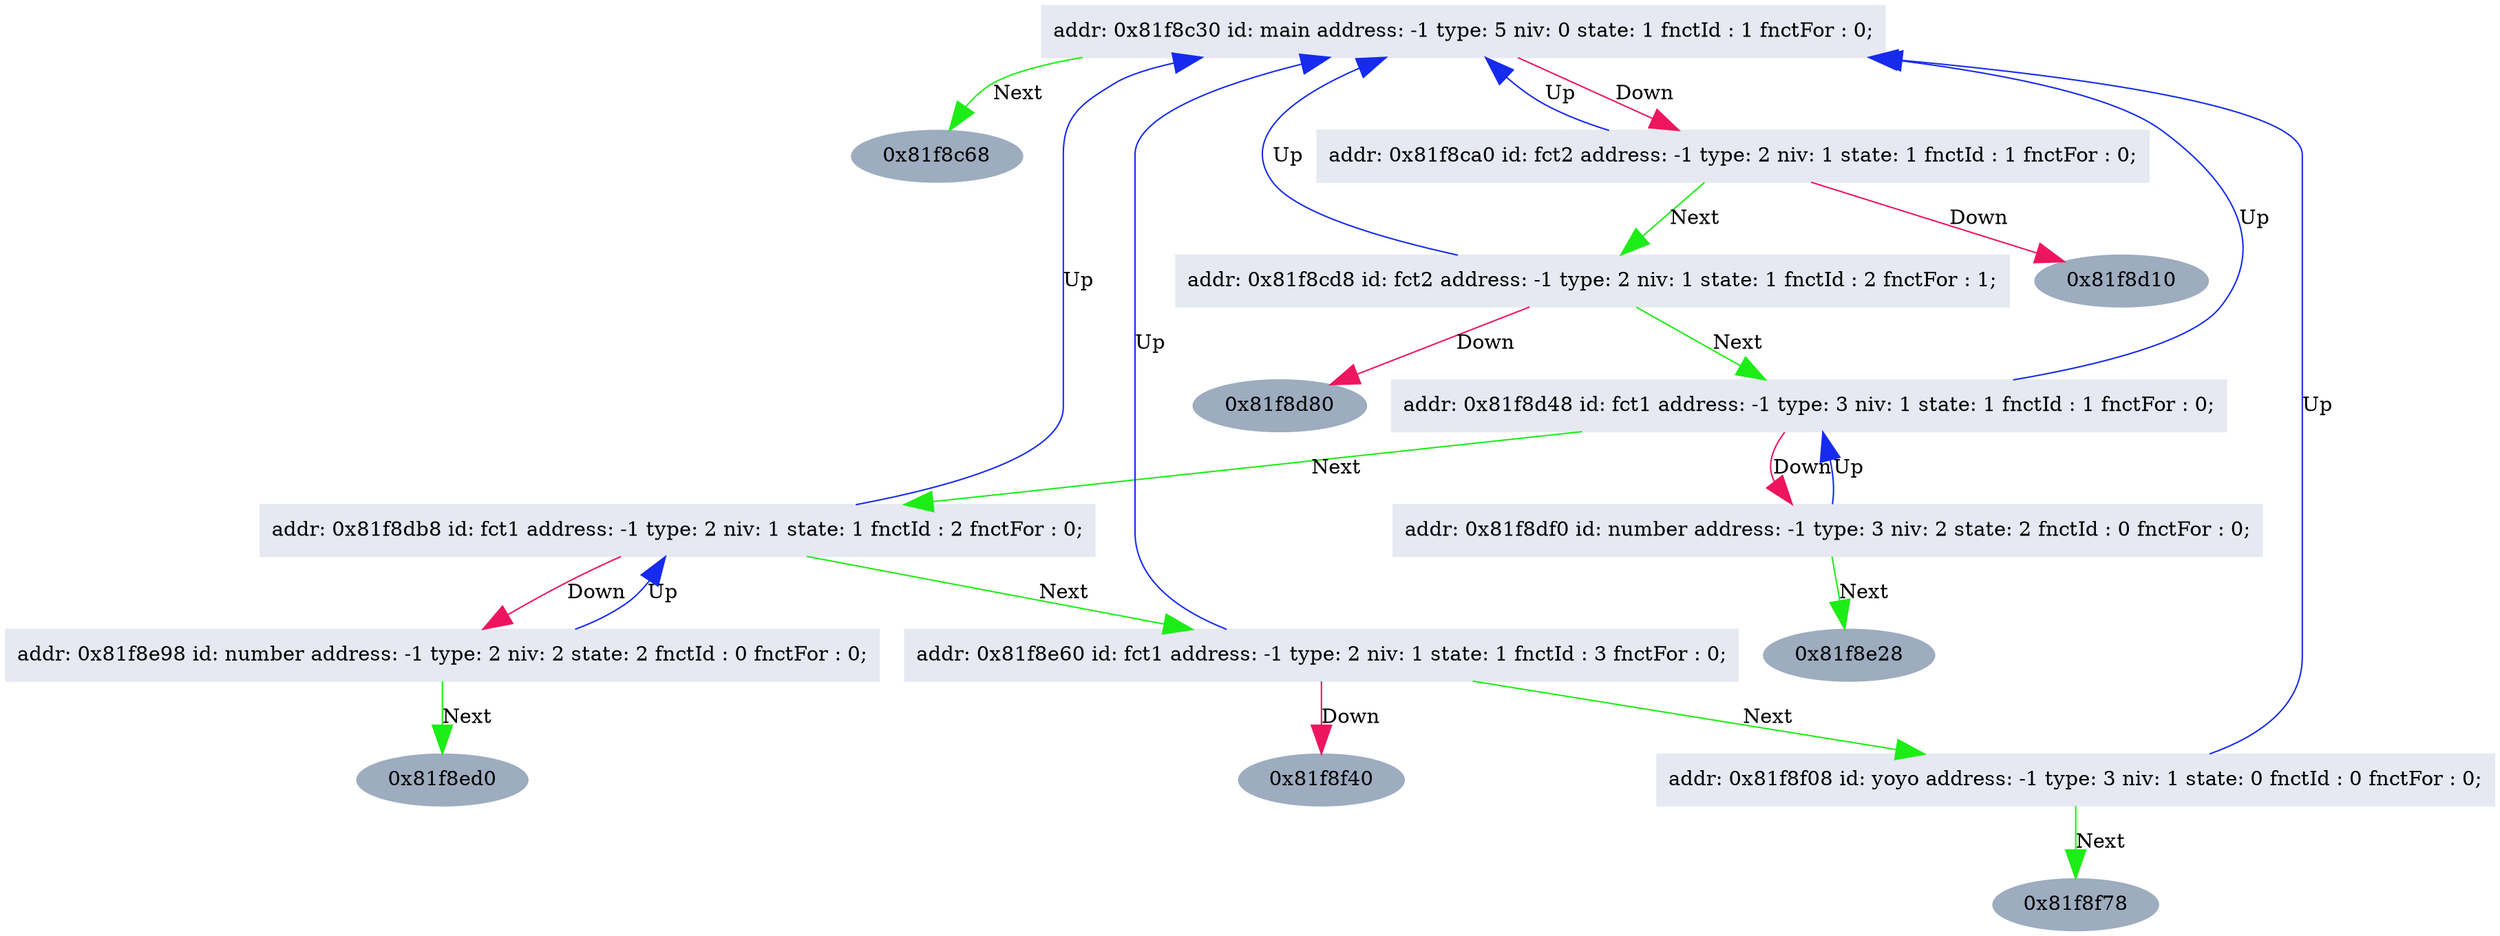 //dot -Tjpg -oArbreGraph.jpg ArbreGraph.dot
digraph LSD12{
	bgcolor=white
	node [color="#9DACBF", fontcolor="#000000", style=filled];
	edge [arrowsize=2, color="#000000"];

// A remplacer avec ce qu'il y a entre ";*** BEGIN printTreeGraphViz(..) +locations ***" et ";*** END printTreeGraphViz(..) +locations ***"

"0x81f8c30";
"0x81f8c30"[shape=box, color="#e6e8f2", fontcolor="#000000",label="addr: 0x81f8c30 id: main address: -1 type: 5 niv: 0 state: 1 fnctId : 1 fnctFor : 0;"];
"0x81f8c30" -> "0x81f8c68" [color="#1DED16", label="Next"];
"0x81f8c30" -> "0x81f8ca0"[color="#ED165E", label="Down"];
"0x81f8ca0";
"0x81f8ca0"[shape=box, color="#e6e8f2", fontcolor="#000000",label="addr: 0x81f8ca0 id: fct2 address: -1 type: 2 niv: 1 state: 1 fnctId : 1 fnctFor : 0;"];
"0x81f8ca0" -> "0x81f8cd8" [color="#1DED16", label="Next"];
"0x81f8ca0" -> "0x81f8d10"[color="#ED165E", label="Down"];
"0x81f8ca0" -> "0x81f8c30"[color="#162BED", label="Up"];
"0x81f8cd8";
"0x81f8cd8"[shape=box, color="#e6e8f2", fontcolor="#000000",label="addr: 0x81f8cd8 id: fct2 address: -1 type: 2 niv: 1 state: 1 fnctId : 2 fnctFor : 1;"];
"0x81f8cd8" -> "0x81f8d48" [color="#1DED16", label="Next"];
"0x81f8cd8" -> "0x81f8d80"[color="#ED165E", label="Down"];
"0x81f8cd8" -> "0x81f8c30"[color="#162BED", label="Up"];
"0x81f8d48";
"0x81f8d48"[shape=box, color="#e6e8f2", fontcolor="#000000",label="addr: 0x81f8d48 id: fct1 address: -1 type: 3 niv: 1 state: 1 fnctId : 1 fnctFor : 0;"];
"0x81f8d48" -> "0x81f8db8" [color="#1DED16", label="Next"];
"0x81f8d48" -> "0x81f8df0"[color="#ED165E", label="Down"];
"0x81f8d48" -> "0x81f8c30"[color="#162BED", label="Up"];
"0x81f8df0";
"0x81f8df0"[shape=box, color="#e6e8f2", fontcolor="#000000",label="addr: 0x81f8df0 id: number address: -1 type: 3 niv: 2 state: 2 fnctId : 0 fnctFor : 0;"];
"0x81f8df0" -> "0x81f8e28" [color="#1DED16", label="Next"];
"0x81f8df0" -> "0x81f8d48"[color="#162BED", label="Up"];
"0x81f8db8";
"0x81f8db8"[shape=box, color="#e6e8f2", fontcolor="#000000",label="addr: 0x81f8db8 id: fct1 address: -1 type: 2 niv: 1 state: 1 fnctId : 2 fnctFor : 0;"];
"0x81f8db8" -> "0x81f8e60" [color="#1DED16", label="Next"];
"0x81f8db8" -> "0x81f8e98"[color="#ED165E", label="Down"];
"0x81f8db8" -> "0x81f8c30"[color="#162BED", label="Up"];
"0x81f8e98";
"0x81f8e98"[shape=box, color="#e6e8f2", fontcolor="#000000",label="addr: 0x81f8e98 id: number address: -1 type: 2 niv: 2 state: 2 fnctId : 0 fnctFor : 0;"];
"0x81f8e98" -> "0x81f8ed0" [color="#1DED16", label="Next"];
"0x81f8e98" -> "0x81f8db8"[color="#162BED", label="Up"];
"0x81f8e60";
"0x81f8e60"[shape=box, color="#e6e8f2", fontcolor="#000000",label="addr: 0x81f8e60 id: fct1 address: -1 type: 2 niv: 1 state: 1 fnctId : 3 fnctFor : 0;"];
"0x81f8e60" -> "0x81f8f08" [color="#1DED16", label="Next"];
"0x81f8e60" -> "0x81f8f40"[color="#ED165E", label="Down"];
"0x81f8e60" -> "0x81f8c30"[color="#162BED", label="Up"];
"0x81f8f08";
"0x81f8f08"[shape=box, color="#e6e8f2", fontcolor="#000000",label="addr: 0x81f8f08 id: yoyo address: -1 type: 3 niv: 1 state: 0 fnctId : 0 fnctFor : 0;"];
"0x81f8f08" -> "0x81f8f78" [color="#1DED16", label="Next"];
"0x81f8f08" -> "0x81f8c30"[color="#162BED", label="Up"];


}
